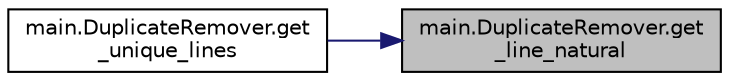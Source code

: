 digraph "main.DuplicateRemover.get_line_natural"
{
 // LATEX_PDF_SIZE
  edge [fontname="Helvetica",fontsize="10",labelfontname="Helvetica",labelfontsize="10"];
  node [fontname="Helvetica",fontsize="10",shape=record];
  rankdir="RL";
  Node1 [label="main.DuplicateRemover.get\l_line_natural",height=0.2,width=0.4,color="black", fillcolor="grey75", style="filled", fontcolor="black",tooltip="Возвращает строку в натуральном либо оригинальном виде зависимости флага"];
  Node1 -> Node2 [dir="back",color="midnightblue",fontsize="10",style="solid",fontname="Helvetica"];
  Node2 [label="main.DuplicateRemover.get\l_unique_lines",height=0.2,width=0.4,color="black", fillcolor="white", style="filled",URL="$classmain_1_1_duplicate_remover.html#a6bc97242214d88e242495135f17abb03",tooltip="Удаляет из списка списка line_list dct повторяющиеся элементы."];
}
